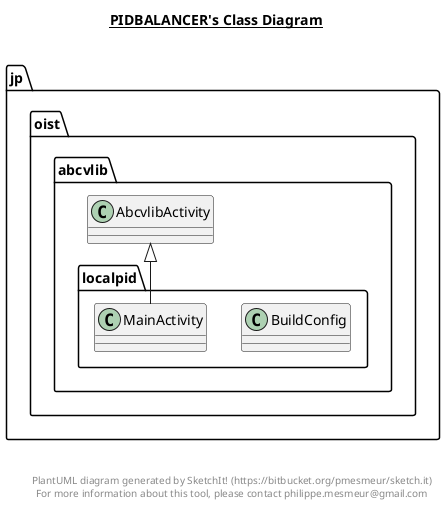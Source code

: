 @startuml

title __PIDBALANCER's Class Diagram__\n

  namespace jp.oist.abcvlib {
    namespace localpid {
      class jp.oist.abcvlib.localpid.BuildConfig {
      }
    }
  }
  

  namespace jp.oist.abcvlib {
    namespace localpid {
      class jp.oist.abcvlib.localpid.MainActivity {
      }
    }
  }
  

  jp.oist.abcvlib.localpid.MainActivity -up-|> jp.oist.abcvlib.AbcvlibActivity


right footer


PlantUML diagram generated by SketchIt! (https://bitbucket.org/pmesmeur/sketch.it)
For more information about this tool, please contact philippe.mesmeur@gmail.com
endfooter

@enduml
